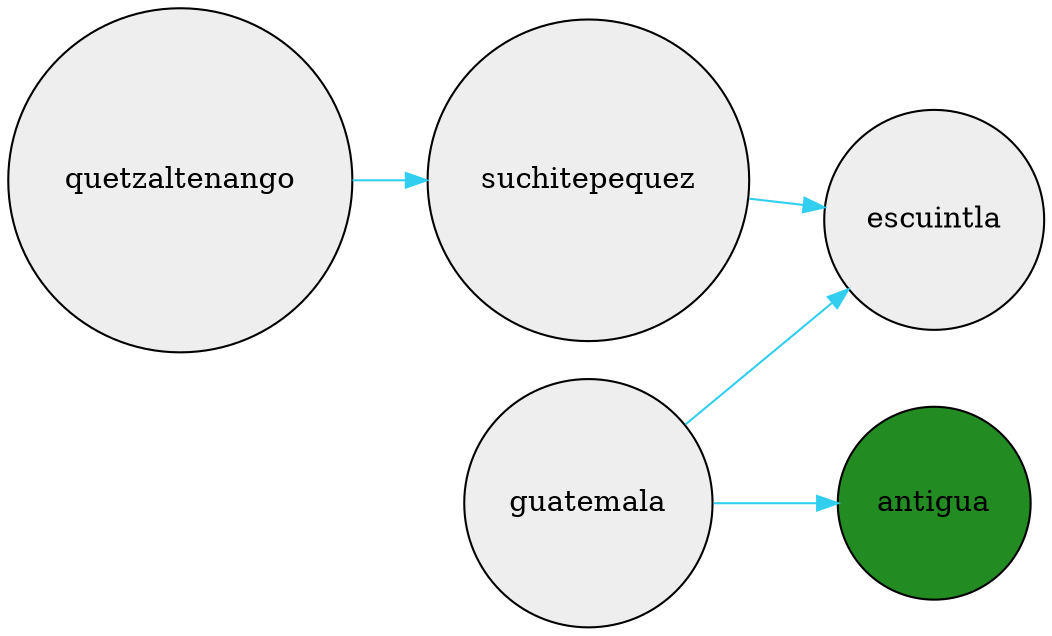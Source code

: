 digraph G{
     node[shape=circle];
     node[style=filled];
     node[fillcolor="#EEEEEE"];
     edge[color="#31CEF0"];
     guatemala->escuintla;
     guatemala->antigua;
     suchitepequez->escuintla;
     quetzaltenango->suchitepequez;
     antigua[fillcolor="forestgreen"];
     rankdir=LR;
}